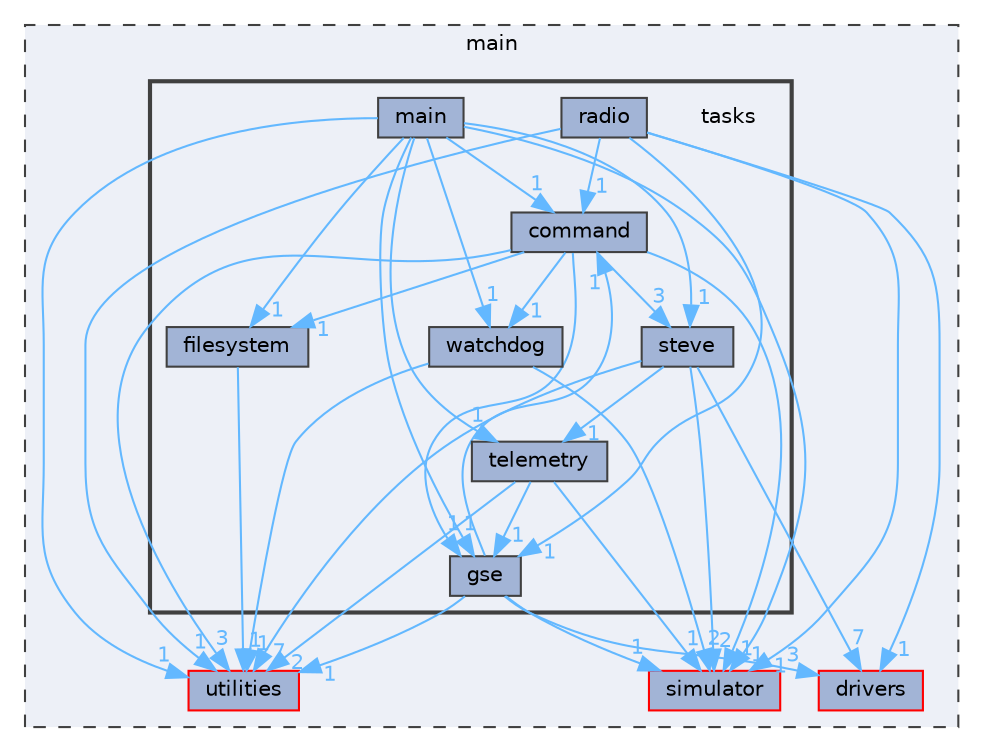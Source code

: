 digraph "tasks"
{
 // INTERACTIVE_SVG=YES
 // LATEX_PDF_SIZE
  bgcolor="transparent";
  edge [fontname=Helvetica,fontsize=10,labelfontname=Helvetica,labelfontsize=10];
  node [fontname=Helvetica,fontsize=10,shape=box,height=0.2,width=0.4];
  compound=true
  subgraph clusterdir_5c982d53a68cdbcd421152b4020263a9 {
    graph [ bgcolor="#edf0f7", pencolor="grey25", label="main", fontname=Helvetica,fontsize=10 style="filled,dashed", URL="dir_5c982d53a68cdbcd421152b4020263a9.html",tooltip=""]
  dir_420f87287d5a5fc6f35b7971ed84ed3f [label="simulator", fillcolor="#a2b4d6", color="red", style="filled", URL="dir_420f87287d5a5fc6f35b7971ed84ed3f.html",tooltip=""];
  dir_ce9acbebd20a964a9fb527ea0a00b86e [label="drivers", fillcolor="#a2b4d6", color="red", style="filled", URL="dir_ce9acbebd20a964a9fb527ea0a00b86e.html",tooltip=""];
  dir_f18bcf57bbcb015d680a06f545708a64 [label="utilities", fillcolor="#a2b4d6", color="red", style="filled", URL="dir_f18bcf57bbcb015d680a06f545708a64.html",tooltip=""];
  subgraph clusterdir_76dd8867a16d204aa2db31affc56d971 {
    graph [ bgcolor="#edf0f7", pencolor="grey25", label="", fontname=Helvetica,fontsize=10 style="filled,bold", URL="dir_76dd8867a16d204aa2db31affc56d971.html",tooltip=""]
    dir_76dd8867a16d204aa2db31affc56d971 [shape=plaintext, label="tasks"];
  dir_d700705468c111f3e92036fb5a08c541 [label="command", fillcolor="#a2b4d6", color="grey25", style="filled", URL="dir_d700705468c111f3e92036fb5a08c541.html",tooltip=""];
  dir_e4210f374a3e5cd013f5bf87dcb352bb [label="filesystem", fillcolor="#a2b4d6", color="grey25", style="filled", URL="dir_e4210f374a3e5cd013f5bf87dcb352bb.html",tooltip=""];
  dir_eab2301a68d140567e746b22d4e0c3b8 [label="gse", fillcolor="#a2b4d6", color="grey25", style="filled", URL="dir_eab2301a68d140567e746b22d4e0c3b8.html",tooltip=""];
  dir_6b9b1723340264dc1e630f920a659643 [label="main", fillcolor="#a2b4d6", color="grey25", style="filled", URL="dir_6b9b1723340264dc1e630f920a659643.html",tooltip=""];
  dir_3bee24c2dc8c35a7481f805d1077a654 [label="radio", fillcolor="#a2b4d6", color="grey25", style="filled", URL="dir_3bee24c2dc8c35a7481f805d1077a654.html",tooltip=""];
  dir_43eaeccdd6b29c571d9022b0dcb8cd4e [label="steve", fillcolor="#a2b4d6", color="grey25", style="filled", URL="dir_43eaeccdd6b29c571d9022b0dcb8cd4e.html",tooltip=""];
  dir_4f57e902f0118f67b10044df4be31d1c [label="telemetry", fillcolor="#a2b4d6", color="grey25", style="filled", URL="dir_4f57e902f0118f67b10044df4be31d1c.html",tooltip=""];
  dir_22cd7680a4ae9aae1bb38d456a8f3737 [label="watchdog", fillcolor="#a2b4d6", color="grey25", style="filled", URL="dir_22cd7680a4ae9aae1bb38d456a8f3737.html",tooltip=""];
  }
  }
  dir_d700705468c111f3e92036fb5a08c541->dir_22cd7680a4ae9aae1bb38d456a8f3737 [headlabel="1", labeldistance=1.5 headhref="dir_000000_000035.html" href="dir_000000_000035.html" color="steelblue1" fontcolor="steelblue1"];
  dir_d700705468c111f3e92036fb5a08c541->dir_420f87287d5a5fc6f35b7971ed84ed3f [headlabel="1", labeldistance=1.5 headhref="dir_000000_000021.html" href="dir_000000_000021.html" color="steelblue1" fontcolor="steelblue1"];
  dir_d700705468c111f3e92036fb5a08c541->dir_43eaeccdd6b29c571d9022b0dcb8cd4e [headlabel="3", labeldistance=1.5 headhref="dir_000000_000025.html" href="dir_000000_000025.html" color="steelblue1" fontcolor="steelblue1"];
  dir_d700705468c111f3e92036fb5a08c541->dir_e4210f374a3e5cd013f5bf87dcb352bb [headlabel="1", labeldistance=1.5 headhref="dir_000000_000005.html" href="dir_000000_000005.html" color="steelblue1" fontcolor="steelblue1"];
  dir_d700705468c111f3e92036fb5a08c541->dir_eab2301a68d140567e746b22d4e0c3b8 [headlabel="1", labeldistance=1.5 headhref="dir_000000_000007.html" href="dir_000000_000007.html" color="steelblue1" fontcolor="steelblue1"];
  dir_d700705468c111f3e92036fb5a08c541->dir_f18bcf57bbcb015d680a06f545708a64 [headlabel="3", labeldistance=1.5 headhref="dir_000000_000034.html" href="dir_000000_000034.html" color="steelblue1" fontcolor="steelblue1"];
  dir_e4210f374a3e5cd013f5bf87dcb352bb->dir_f18bcf57bbcb015d680a06f545708a64 [headlabel="1", labeldistance=1.5 headhref="dir_000005_000034.html" href="dir_000005_000034.html" color="steelblue1" fontcolor="steelblue1"];
  dir_eab2301a68d140567e746b22d4e0c3b8->dir_420f87287d5a5fc6f35b7971ed84ed3f [headlabel="1", labeldistance=1.5 headhref="dir_000007_000021.html" href="dir_000007_000021.html" color="steelblue1" fontcolor="steelblue1"];
  dir_eab2301a68d140567e746b22d4e0c3b8->dir_ce9acbebd20a964a9fb527ea0a00b86e [headlabel="3", labeldistance=1.5 headhref="dir_000007_000003.html" href="dir_000007_000003.html" color="steelblue1" fontcolor="steelblue1"];
  dir_eab2301a68d140567e746b22d4e0c3b8->dir_d700705468c111f3e92036fb5a08c541 [headlabel="1", labeldistance=1.5 headhref="dir_000007_000000.html" href="dir_000007_000000.html" color="steelblue1" fontcolor="steelblue1"];
  dir_eab2301a68d140567e746b22d4e0c3b8->dir_f18bcf57bbcb015d680a06f545708a64 [headlabel="1", labeldistance=1.5 headhref="dir_000007_000034.html" href="dir_000007_000034.html" color="steelblue1" fontcolor="steelblue1"];
  dir_6b9b1723340264dc1e630f920a659643->dir_22cd7680a4ae9aae1bb38d456a8f3737 [headlabel="1", labeldistance=1.5 headhref="dir_000015_000035.html" href="dir_000015_000035.html" color="steelblue1" fontcolor="steelblue1"];
  dir_6b9b1723340264dc1e630f920a659643->dir_420f87287d5a5fc6f35b7971ed84ed3f [headlabel="1", labeldistance=1.5 headhref="dir_000015_000021.html" href="dir_000015_000021.html" color="steelblue1" fontcolor="steelblue1"];
  dir_6b9b1723340264dc1e630f920a659643->dir_43eaeccdd6b29c571d9022b0dcb8cd4e [headlabel="1", labeldistance=1.5 headhref="dir_000015_000025.html" href="dir_000015_000025.html" color="steelblue1" fontcolor="steelblue1"];
  dir_6b9b1723340264dc1e630f920a659643->dir_4f57e902f0118f67b10044df4be31d1c [headlabel="1", labeldistance=1.5 headhref="dir_000015_000030.html" href="dir_000015_000030.html" color="steelblue1" fontcolor="steelblue1"];
  dir_6b9b1723340264dc1e630f920a659643->dir_d700705468c111f3e92036fb5a08c541 [headlabel="1", labeldistance=1.5 headhref="dir_000015_000000.html" href="dir_000015_000000.html" color="steelblue1" fontcolor="steelblue1"];
  dir_6b9b1723340264dc1e630f920a659643->dir_e4210f374a3e5cd013f5bf87dcb352bb [headlabel="1", labeldistance=1.5 headhref="dir_000015_000005.html" href="dir_000015_000005.html" color="steelblue1" fontcolor="steelblue1"];
  dir_6b9b1723340264dc1e630f920a659643->dir_eab2301a68d140567e746b22d4e0c3b8 [headlabel="1", labeldistance=1.5 headhref="dir_000015_000007.html" href="dir_000015_000007.html" color="steelblue1" fontcolor="steelblue1"];
  dir_6b9b1723340264dc1e630f920a659643->dir_f18bcf57bbcb015d680a06f545708a64 [headlabel="1", labeldistance=1.5 headhref="dir_000015_000034.html" href="dir_000015_000034.html" color="steelblue1" fontcolor="steelblue1"];
  dir_3bee24c2dc8c35a7481f805d1077a654->dir_420f87287d5a5fc6f35b7971ed84ed3f [headlabel="1", labeldistance=1.5 headhref="dir_000020_000021.html" href="dir_000020_000021.html" color="steelblue1" fontcolor="steelblue1"];
  dir_3bee24c2dc8c35a7481f805d1077a654->dir_ce9acbebd20a964a9fb527ea0a00b86e [headlabel="1", labeldistance=1.5 headhref="dir_000020_000003.html" href="dir_000020_000003.html" color="steelblue1" fontcolor="steelblue1"];
  dir_3bee24c2dc8c35a7481f805d1077a654->dir_d700705468c111f3e92036fb5a08c541 [headlabel="1", labeldistance=1.5 headhref="dir_000020_000000.html" href="dir_000020_000000.html" color="steelblue1" fontcolor="steelblue1"];
  dir_3bee24c2dc8c35a7481f805d1077a654->dir_eab2301a68d140567e746b22d4e0c3b8 [headlabel="1", labeldistance=1.5 headhref="dir_000020_000007.html" href="dir_000020_000007.html" color="steelblue1" fontcolor="steelblue1"];
  dir_3bee24c2dc8c35a7481f805d1077a654->dir_f18bcf57bbcb015d680a06f545708a64 [headlabel="1", labeldistance=1.5 headhref="dir_000020_000034.html" href="dir_000020_000034.html" color="steelblue1" fontcolor="steelblue1"];
  dir_43eaeccdd6b29c571d9022b0dcb8cd4e->dir_420f87287d5a5fc6f35b7971ed84ed3f [headlabel="2", labeldistance=1.5 headhref="dir_000025_000021.html" href="dir_000025_000021.html" color="steelblue1" fontcolor="steelblue1"];
  dir_43eaeccdd6b29c571d9022b0dcb8cd4e->dir_4f57e902f0118f67b10044df4be31d1c [headlabel="1", labeldistance=1.5 headhref="dir_000025_000030.html" href="dir_000025_000030.html" color="steelblue1" fontcolor="steelblue1"];
  dir_43eaeccdd6b29c571d9022b0dcb8cd4e->dir_ce9acbebd20a964a9fb527ea0a00b86e [headlabel="7", labeldistance=1.5 headhref="dir_000025_000003.html" href="dir_000025_000003.html" color="steelblue1" fontcolor="steelblue1"];
  dir_43eaeccdd6b29c571d9022b0dcb8cd4e->dir_f18bcf57bbcb015d680a06f545708a64 [headlabel="7", labeldistance=1.5 headhref="dir_000025_000034.html" href="dir_000025_000034.html" color="steelblue1" fontcolor="steelblue1"];
  dir_4f57e902f0118f67b10044df4be31d1c->dir_420f87287d5a5fc6f35b7971ed84ed3f [headlabel="1", labeldistance=1.5 headhref="dir_000030_000021.html" href="dir_000030_000021.html" color="steelblue1" fontcolor="steelblue1"];
  dir_4f57e902f0118f67b10044df4be31d1c->dir_eab2301a68d140567e746b22d4e0c3b8 [headlabel="1", labeldistance=1.5 headhref="dir_000030_000007.html" href="dir_000030_000007.html" color="steelblue1" fontcolor="steelblue1"];
  dir_4f57e902f0118f67b10044df4be31d1c->dir_f18bcf57bbcb015d680a06f545708a64 [headlabel="2", labeldistance=1.5 headhref="dir_000030_000034.html" href="dir_000030_000034.html" color="steelblue1" fontcolor="steelblue1"];
  dir_22cd7680a4ae9aae1bb38d456a8f3737->dir_420f87287d5a5fc6f35b7971ed84ed3f [headlabel="2", labeldistance=1.5 headhref="dir_000035_000021.html" href="dir_000035_000021.html" color="steelblue1" fontcolor="steelblue1"];
  dir_22cd7680a4ae9aae1bb38d456a8f3737->dir_f18bcf57bbcb015d680a06f545708a64 [headlabel="1", labeldistance=1.5 headhref="dir_000035_000034.html" href="dir_000035_000034.html" color="steelblue1" fontcolor="steelblue1"];
}
